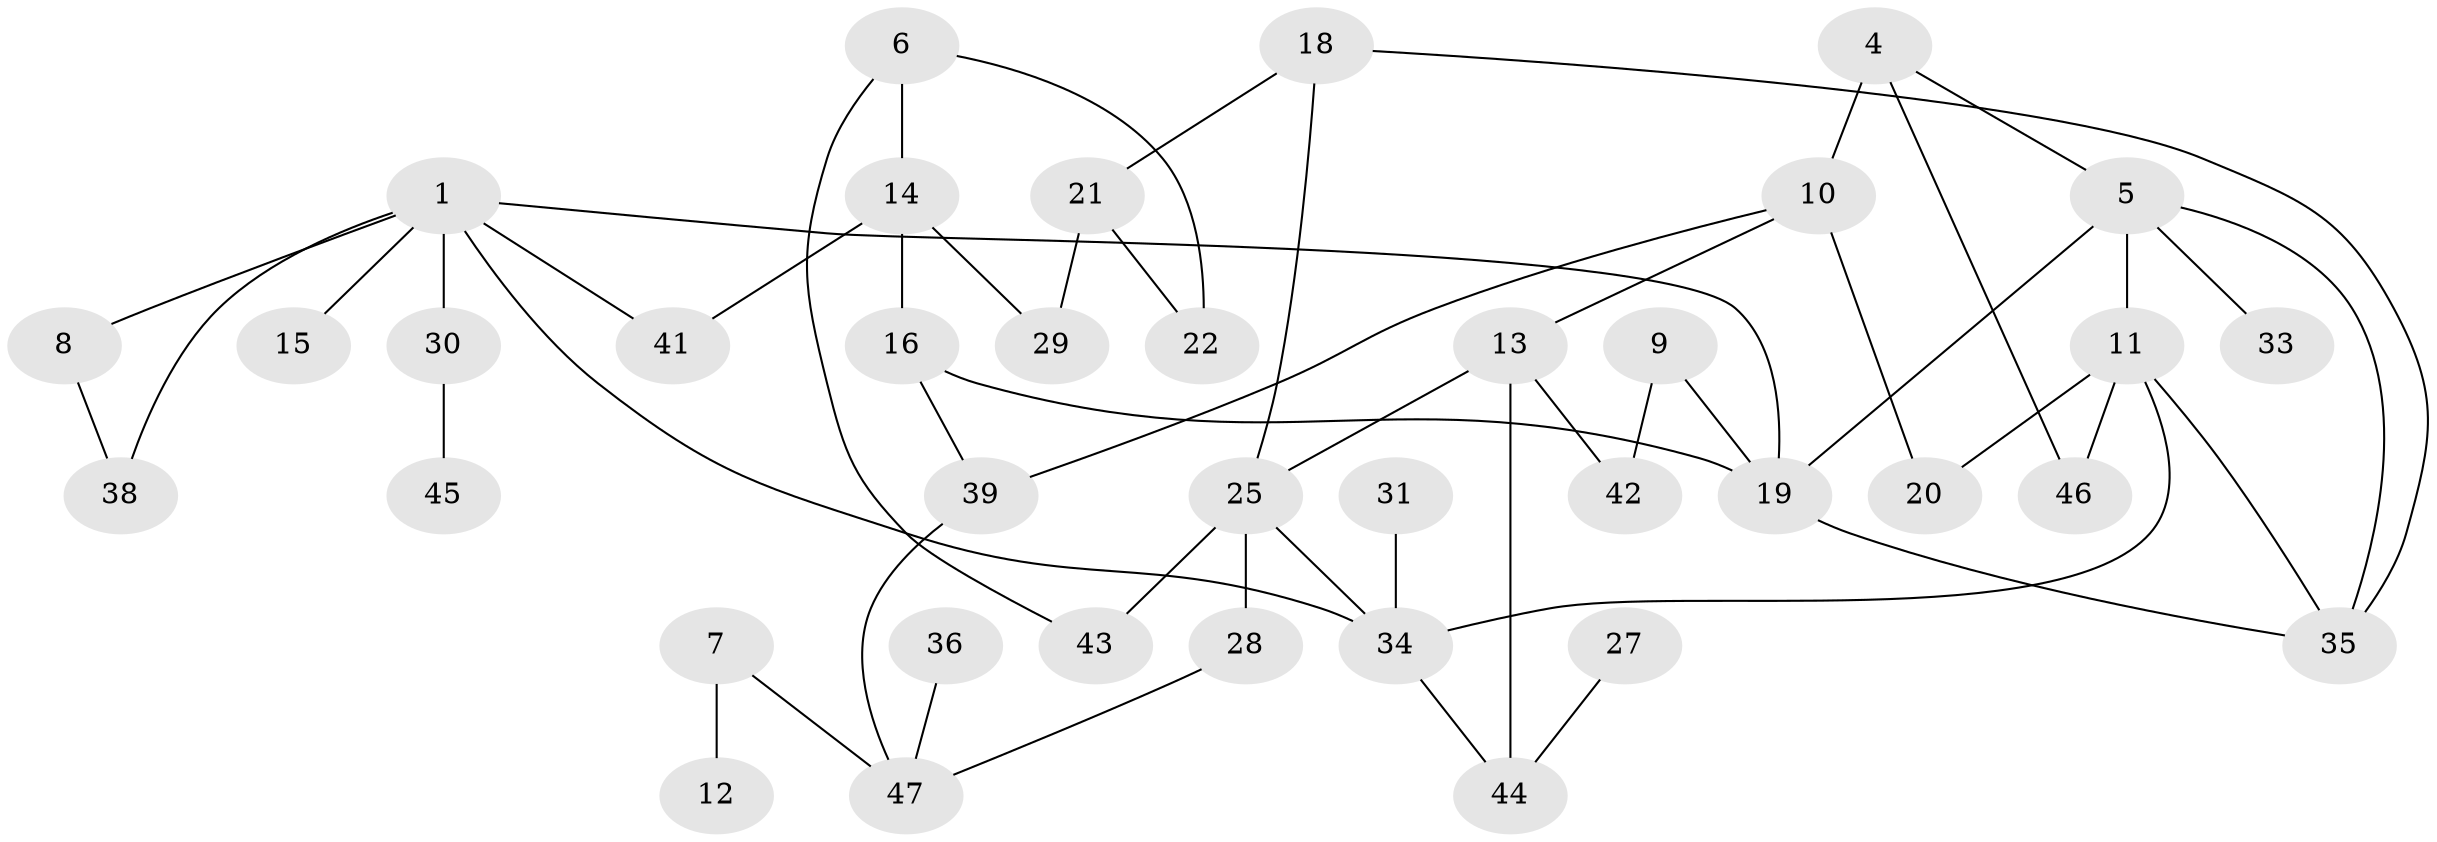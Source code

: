 // original degree distribution, {8: 0.010416666666666666, 0: 0.10416666666666667, 5: 0.052083333333333336, 6: 0.020833333333333332, 4: 0.11458333333333333, 3: 0.17708333333333334, 1: 0.25, 2: 0.2708333333333333}
// Generated by graph-tools (version 1.1) at 2025/33/03/09/25 02:33:53]
// undirected, 38 vertices, 53 edges
graph export_dot {
graph [start="1"]
  node [color=gray90,style=filled];
  1;
  4;
  5;
  6;
  7;
  8;
  9;
  10;
  11;
  12;
  13;
  14;
  15;
  16;
  18;
  19;
  20;
  21;
  22;
  25;
  27;
  28;
  29;
  30;
  31;
  33;
  34;
  35;
  36;
  38;
  39;
  41;
  42;
  43;
  44;
  45;
  46;
  47;
  1 -- 8 [weight=1.0];
  1 -- 15 [weight=1.0];
  1 -- 19 [weight=1.0];
  1 -- 30 [weight=1.0];
  1 -- 34 [weight=1.0];
  1 -- 38 [weight=1.0];
  1 -- 41 [weight=1.0];
  4 -- 5 [weight=1.0];
  4 -- 10 [weight=2.0];
  4 -- 46 [weight=1.0];
  5 -- 11 [weight=1.0];
  5 -- 19 [weight=1.0];
  5 -- 33 [weight=1.0];
  5 -- 35 [weight=1.0];
  6 -- 14 [weight=1.0];
  6 -- 22 [weight=1.0];
  6 -- 43 [weight=1.0];
  7 -- 12 [weight=1.0];
  7 -- 47 [weight=1.0];
  8 -- 38 [weight=1.0];
  9 -- 19 [weight=1.0];
  9 -- 42 [weight=1.0];
  10 -- 13 [weight=1.0];
  10 -- 20 [weight=2.0];
  10 -- 39 [weight=1.0];
  11 -- 20 [weight=2.0];
  11 -- 34 [weight=1.0];
  11 -- 35 [weight=1.0];
  11 -- 46 [weight=1.0];
  13 -- 25 [weight=1.0];
  13 -- 42 [weight=1.0];
  13 -- 44 [weight=1.0];
  14 -- 16 [weight=1.0];
  14 -- 29 [weight=1.0];
  14 -- 41 [weight=2.0];
  16 -- 19 [weight=1.0];
  16 -- 39 [weight=1.0];
  18 -- 21 [weight=1.0];
  18 -- 25 [weight=1.0];
  18 -- 35 [weight=1.0];
  19 -- 35 [weight=1.0];
  21 -- 22 [weight=1.0];
  21 -- 29 [weight=1.0];
  25 -- 28 [weight=1.0];
  25 -- 34 [weight=2.0];
  25 -- 43 [weight=1.0];
  27 -- 44 [weight=1.0];
  28 -- 47 [weight=1.0];
  30 -- 45 [weight=1.0];
  31 -- 34 [weight=1.0];
  34 -- 44 [weight=1.0];
  36 -- 47 [weight=1.0];
  39 -- 47 [weight=1.0];
}
